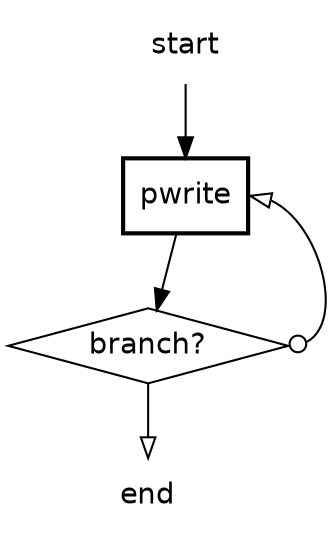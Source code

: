 digraph SCGraph {
  graph [fontname="helvetica"];
  node  [fontname="helvetica"];
  edge  [fontname="helvetica"];
  start [shape=plaintext];
  start -> pwrite;
  end [shape=plaintext];
  pwrite [shape=box,style=bold];
  pwrite -> branch;
  branch [shape=diamond,label="branch?"];
  branch:e -> pwrite:e [arrowhead=empty,dir=both,arrowtail=odot];
  branch -> end [arrowhead=empty];
}
